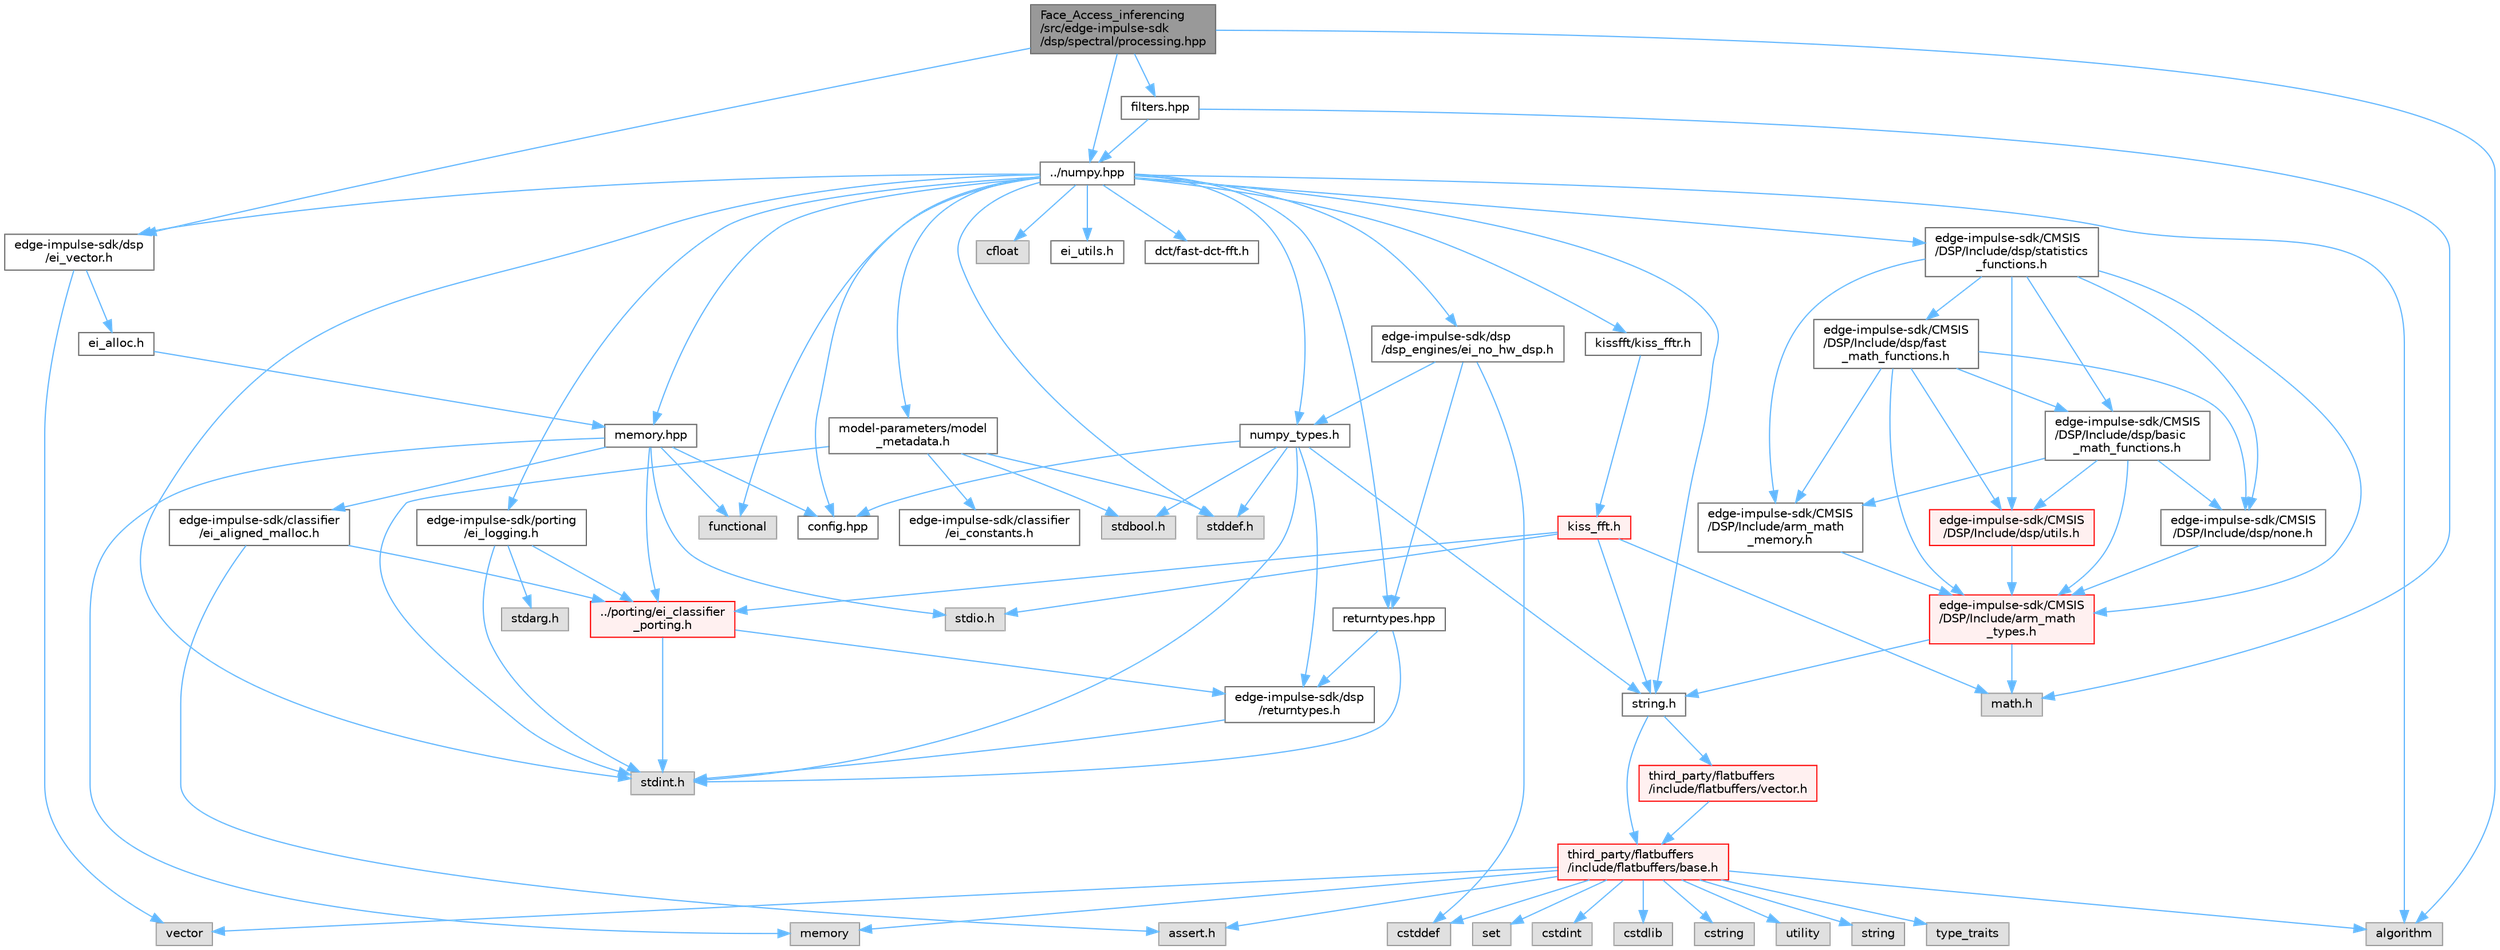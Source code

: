 digraph "Face_Access_inferencing/src/edge-impulse-sdk/dsp/spectral/processing.hpp"
{
 // LATEX_PDF_SIZE
  bgcolor="transparent";
  edge [fontname=Helvetica,fontsize=10,labelfontname=Helvetica,labelfontsize=10];
  node [fontname=Helvetica,fontsize=10,shape=box,height=0.2,width=0.4];
  Node1 [id="Node000001",label="Face_Access_inferencing\l/src/edge-impulse-sdk\l/dsp/spectral/processing.hpp",height=0.2,width=0.4,color="gray40", fillcolor="grey60", style="filled", fontcolor="black",tooltip=" "];
  Node1 -> Node2 [id="edge97_Node000001_Node000002",color="steelblue1",style="solid",tooltip=" "];
  Node2 [id="Node000002",label="edge-impulse-sdk/dsp\l/ei_vector.h",height=0.2,width=0.4,color="grey40", fillcolor="white", style="filled",URL="$ei__vector_8h.html",tooltip=" "];
  Node2 -> Node3 [id="edge98_Node000002_Node000003",color="steelblue1",style="solid",tooltip=" "];
  Node3 [id="Node000003",label="ei_alloc.h",height=0.2,width=0.4,color="grey40", fillcolor="white", style="filled",URL="$ei__alloc_8h.html",tooltip=" "];
  Node3 -> Node4 [id="edge99_Node000003_Node000004",color="steelblue1",style="solid",tooltip=" "];
  Node4 [id="Node000004",label="memory.hpp",height=0.2,width=0.4,color="grey40", fillcolor="white", style="filled",URL="$memory_8hpp.html",tooltip=" "];
  Node4 -> Node5 [id="edge100_Node000004_Node000005",color="steelblue1",style="solid",tooltip=" "];
  Node5 [id="Node000005",label="functional",height=0.2,width=0.4,color="grey60", fillcolor="#E0E0E0", style="filled",tooltip=" "];
  Node4 -> Node6 [id="edge101_Node000004_Node000006",color="steelblue1",style="solid",tooltip=" "];
  Node6 [id="Node000006",label="stdio.h",height=0.2,width=0.4,color="grey60", fillcolor="#E0E0E0", style="filled",tooltip=" "];
  Node4 -> Node7 [id="edge102_Node000004_Node000007",color="steelblue1",style="solid",tooltip=" "];
  Node7 [id="Node000007",label="memory",height=0.2,width=0.4,color="grey60", fillcolor="#E0E0E0", style="filled",tooltip=" "];
  Node4 -> Node8 [id="edge103_Node000004_Node000008",color="steelblue1",style="solid",tooltip=" "];
  Node8 [id="Node000008",label="../porting/ei_classifier\l_porting.h",height=0.2,width=0.4,color="red", fillcolor="#FFF0F0", style="filled",URL="$ei__classifier__porting_8h.html",tooltip=" "];
  Node8 -> Node9 [id="edge104_Node000008_Node000009",color="steelblue1",style="solid",tooltip=" "];
  Node9 [id="Node000009",label="stdint.h",height=0.2,width=0.4,color="grey60", fillcolor="#E0E0E0", style="filled",tooltip=" "];
  Node8 -> Node11 [id="edge105_Node000008_Node000011",color="steelblue1",style="solid",tooltip=" "];
  Node11 [id="Node000011",label="edge-impulse-sdk/dsp\l/returntypes.h",height=0.2,width=0.4,color="grey40", fillcolor="white", style="filled",URL="$returntypes_8h.html",tooltip=" "];
  Node11 -> Node9 [id="edge106_Node000011_Node000009",color="steelblue1",style="solid",tooltip=" "];
  Node4 -> Node12 [id="edge107_Node000004_Node000012",color="steelblue1",style="solid",tooltip=" "];
  Node12 [id="Node000012",label="edge-impulse-sdk/classifier\l/ei_aligned_malloc.h",height=0.2,width=0.4,color="grey40", fillcolor="white", style="filled",URL="$ei__aligned__malloc_8h.html",tooltip=" "];
  Node12 -> Node13 [id="edge108_Node000012_Node000013",color="steelblue1",style="solid",tooltip=" "];
  Node13 [id="Node000013",label="assert.h",height=0.2,width=0.4,color="grey60", fillcolor="#E0E0E0", style="filled",tooltip=" "];
  Node12 -> Node8 [id="edge109_Node000012_Node000008",color="steelblue1",style="solid",tooltip=" "];
  Node4 -> Node14 [id="edge110_Node000004_Node000014",color="steelblue1",style="solid",tooltip=" "];
  Node14 [id="Node000014",label="config.hpp",height=0.2,width=0.4,color="grey40", fillcolor="white", style="filled",URL="$config_8hpp.html",tooltip=" "];
  Node2 -> Node15 [id="edge111_Node000002_Node000015",color="steelblue1",style="solid",tooltip=" "];
  Node15 [id="Node000015",label="vector",height=0.2,width=0.4,color="grey60", fillcolor="#E0E0E0", style="filled",tooltip=" "];
  Node1 -> Node16 [id="edge112_Node000001_Node000016",color="steelblue1",style="solid",tooltip=" "];
  Node16 [id="Node000016",label="algorithm",height=0.2,width=0.4,color="grey60", fillcolor="#E0E0E0", style="filled",tooltip=" "];
  Node1 -> Node17 [id="edge113_Node000001_Node000017",color="steelblue1",style="solid",tooltip=" "];
  Node17 [id="Node000017",label="../numpy.hpp",height=0.2,width=0.4,color="grey40", fillcolor="white", style="filled",URL="$numpy_8hpp.html",tooltip=" "];
  Node17 -> Node9 [id="edge114_Node000017_Node000009",color="steelblue1",style="solid",tooltip=" "];
  Node17 -> Node18 [id="edge115_Node000017_Node000018",color="steelblue1",style="solid",tooltip=" "];
  Node18 [id="Node000018",label="string.h",height=0.2,width=0.4,color="grey40", fillcolor="white", style="filled",URL="$string_8h.html",tooltip=" "];
  Node18 -> Node19 [id="edge116_Node000018_Node000019",color="steelblue1",style="solid",tooltip=" "];
  Node19 [id="Node000019",label="third_party/flatbuffers\l/include/flatbuffers/base.h",height=0.2,width=0.4,color="red", fillcolor="#FFF0F0", style="filled",URL="$base_8h.html",tooltip=" "];
  Node19 -> Node13 [id="edge117_Node000019_Node000013",color="steelblue1",style="solid",tooltip=" "];
  Node19 -> Node20 [id="edge118_Node000019_Node000020",color="steelblue1",style="solid",tooltip=" "];
  Node20 [id="Node000020",label="cstdint",height=0.2,width=0.4,color="grey60", fillcolor="#E0E0E0", style="filled",tooltip=" "];
  Node19 -> Node21 [id="edge119_Node000019_Node000021",color="steelblue1",style="solid",tooltip=" "];
  Node21 [id="Node000021",label="cstddef",height=0.2,width=0.4,color="grey60", fillcolor="#E0E0E0", style="filled",tooltip=" "];
  Node19 -> Node22 [id="edge120_Node000019_Node000022",color="steelblue1",style="solid",tooltip=" "];
  Node22 [id="Node000022",label="cstdlib",height=0.2,width=0.4,color="grey60", fillcolor="#E0E0E0", style="filled",tooltip=" "];
  Node19 -> Node23 [id="edge121_Node000019_Node000023",color="steelblue1",style="solid",tooltip=" "];
  Node23 [id="Node000023",label="cstring",height=0.2,width=0.4,color="grey60", fillcolor="#E0E0E0", style="filled",tooltip=" "];
  Node19 -> Node24 [id="edge122_Node000019_Node000024",color="steelblue1",style="solid",tooltip=" "];
  Node24 [id="Node000024",label="utility",height=0.2,width=0.4,color="grey60", fillcolor="#E0E0E0", style="filled",tooltip=" "];
  Node19 -> Node25 [id="edge123_Node000019_Node000025",color="steelblue1",style="solid",tooltip=" "];
  Node25 [id="Node000025",label="string",height=0.2,width=0.4,color="grey60", fillcolor="#E0E0E0", style="filled",tooltip=" "];
  Node19 -> Node26 [id="edge124_Node000019_Node000026",color="steelblue1",style="solid",tooltip=" "];
  Node26 [id="Node000026",label="type_traits",height=0.2,width=0.4,color="grey60", fillcolor="#E0E0E0", style="filled",tooltip=" "];
  Node19 -> Node15 [id="edge125_Node000019_Node000015",color="steelblue1",style="solid",tooltip=" "];
  Node19 -> Node27 [id="edge126_Node000019_Node000027",color="steelblue1",style="solid",tooltip=" "];
  Node27 [id="Node000027",label="set",height=0.2,width=0.4,color="grey60", fillcolor="#E0E0E0", style="filled",tooltip=" "];
  Node19 -> Node16 [id="edge127_Node000019_Node000016",color="steelblue1",style="solid",tooltip=" "];
  Node19 -> Node7 [id="edge128_Node000019_Node000007",color="steelblue1",style="solid",tooltip=" "];
  Node18 -> Node29 [id="edge129_Node000018_Node000029",color="steelblue1",style="solid",tooltip=" "];
  Node29 [id="Node000029",label="third_party/flatbuffers\l/include/flatbuffers/vector.h",height=0.2,width=0.4,color="red", fillcolor="#FFF0F0", style="filled",URL="$vector_8h.html",tooltip=" "];
  Node29 -> Node19 [id="edge130_Node000029_Node000019",color="steelblue1",style="solid",tooltip=" "];
  Node17 -> Node33 [id="edge131_Node000017_Node000033",color="steelblue1",style="solid",tooltip=" "];
  Node33 [id="Node000033",label="stddef.h",height=0.2,width=0.4,color="grey60", fillcolor="#E0E0E0", style="filled",tooltip=" "];
  Node17 -> Node34 [id="edge132_Node000017_Node000034",color="steelblue1",style="solid",tooltip=" "];
  Node34 [id="Node000034",label="cfloat",height=0.2,width=0.4,color="grey60", fillcolor="#E0E0E0", style="filled",tooltip=" "];
  Node17 -> Node2 [id="edge133_Node000017_Node000002",color="steelblue1",style="solid",tooltip=" "];
  Node17 -> Node16 [id="edge134_Node000017_Node000016",color="steelblue1",style="solid",tooltip=" "];
  Node17 -> Node35 [id="edge135_Node000017_Node000035",color="steelblue1",style="solid",tooltip=" "];
  Node35 [id="Node000035",label="numpy_types.h",height=0.2,width=0.4,color="grey40", fillcolor="white", style="filled",URL="$numpy__types_8h.html",tooltip=" "];
  Node35 -> Node9 [id="edge136_Node000035_Node000009",color="steelblue1",style="solid",tooltip=" "];
  Node35 -> Node36 [id="edge137_Node000035_Node000036",color="steelblue1",style="solid",tooltip=" "];
  Node36 [id="Node000036",label="stdbool.h",height=0.2,width=0.4,color="grey60", fillcolor="#E0E0E0", style="filled",tooltip=" "];
  Node35 -> Node18 [id="edge138_Node000035_Node000018",color="steelblue1",style="solid",tooltip=" "];
  Node35 -> Node33 [id="edge139_Node000035_Node000033",color="steelblue1",style="solid",tooltip=" "];
  Node35 -> Node14 [id="edge140_Node000035_Node000014",color="steelblue1",style="solid",tooltip=" "];
  Node35 -> Node11 [id="edge141_Node000035_Node000011",color="steelblue1",style="solid",tooltip=" "];
  Node17 -> Node14 [id="edge142_Node000017_Node000014",color="steelblue1",style="solid",tooltip=" "];
  Node17 -> Node37 [id="edge143_Node000017_Node000037",color="steelblue1",style="solid",tooltip=" "];
  Node37 [id="Node000037",label="returntypes.hpp",height=0.2,width=0.4,color="grey40", fillcolor="white", style="filled",URL="$returntypes_8hpp.html",tooltip=" "];
  Node37 -> Node9 [id="edge144_Node000037_Node000009",color="steelblue1",style="solid",tooltip=" "];
  Node37 -> Node11 [id="edge145_Node000037_Node000011",color="steelblue1",style="solid",tooltip=" "];
  Node17 -> Node4 [id="edge146_Node000017_Node000004",color="steelblue1",style="solid",tooltip=" "];
  Node17 -> Node38 [id="edge147_Node000017_Node000038",color="steelblue1",style="solid",tooltip=" "];
  Node38 [id="Node000038",label="ei_utils.h",height=0.2,width=0.4,color="grey40", fillcolor="white", style="filled",URL="$ei__utils_8h.html",tooltip=" "];
  Node17 -> Node39 [id="edge148_Node000017_Node000039",color="steelblue1",style="solid",tooltip=" "];
  Node39 [id="Node000039",label="dct/fast-dct-fft.h",height=0.2,width=0.4,color="grey40", fillcolor="white", style="filled",URL="$fast-dct-fft_8h.html",tooltip=" "];
  Node17 -> Node40 [id="edge149_Node000017_Node000040",color="steelblue1",style="solid",tooltip=" "];
  Node40 [id="Node000040",label="kissfft/kiss_fftr.h",height=0.2,width=0.4,color="grey40", fillcolor="white", style="filled",URL="$_face___access__inferencing_2src_2edge-impulse-sdk_2dsp_2kissfft_2kiss__fftr_8h.html",tooltip=" "];
  Node40 -> Node41 [id="edge150_Node000040_Node000041",color="steelblue1",style="solid",tooltip=" "];
  Node41 [id="Node000041",label="kiss_fft.h",height=0.2,width=0.4,color="red", fillcolor="#FFF0F0", style="filled",URL="$_face___access__inferencing_2src_2edge-impulse-sdk_2dsp_2kissfft_2kiss__fft_8h.html",tooltip=" "];
  Node41 -> Node6 [id="edge151_Node000041_Node000006",color="steelblue1",style="solid",tooltip=" "];
  Node41 -> Node42 [id="edge152_Node000041_Node000042",color="steelblue1",style="solid",tooltip=" "];
  Node42 [id="Node000042",label="math.h",height=0.2,width=0.4,color="grey60", fillcolor="#E0E0E0", style="filled",tooltip=" "];
  Node41 -> Node18 [id="edge153_Node000041_Node000018",color="steelblue1",style="solid",tooltip=" "];
  Node41 -> Node8 [id="edge154_Node000041_Node000008",color="steelblue1",style="solid",tooltip=" "];
  Node17 -> Node43 [id="edge155_Node000017_Node000043",color="steelblue1",style="solid",tooltip=" "];
  Node43 [id="Node000043",label="edge-impulse-sdk/porting\l/ei_logging.h",height=0.2,width=0.4,color="grey40", fillcolor="white", style="filled",URL="$ei__logging_8h.html",tooltip=" "];
  Node43 -> Node9 [id="edge156_Node000043_Node000009",color="steelblue1",style="solid",tooltip=" "];
  Node43 -> Node44 [id="edge157_Node000043_Node000044",color="steelblue1",style="solid",tooltip=" "];
  Node44 [id="Node000044",label="stdarg.h",height=0.2,width=0.4,color="grey60", fillcolor="#E0E0E0", style="filled",tooltip=" "];
  Node43 -> Node8 [id="edge158_Node000043_Node000008",color="steelblue1",style="solid",tooltip=" "];
  Node17 -> Node45 [id="edge159_Node000017_Node000045",color="steelblue1",style="solid",tooltip=" "];
  Node45 [id="Node000045",label="model-parameters/model\l_metadata.h",height=0.2,width=0.4,color="grey40", fillcolor="white", style="filled",URL="$model__metadata_8h.html",tooltip=" "];
  Node45 -> Node9 [id="edge160_Node000045_Node000009",color="steelblue1",style="solid",tooltip=" "];
  Node45 -> Node36 [id="edge161_Node000045_Node000036",color="steelblue1",style="solid",tooltip=" "];
  Node45 -> Node33 [id="edge162_Node000045_Node000033",color="steelblue1",style="solid",tooltip=" "];
  Node45 -> Node46 [id="edge163_Node000045_Node000046",color="steelblue1",style="solid",tooltip=" "];
  Node46 [id="Node000046",label="edge-impulse-sdk/classifier\l/ei_constants.h",height=0.2,width=0.4,color="grey40", fillcolor="white", style="filled",URL="$ei__constants_8h.html",tooltip=" "];
  Node17 -> Node47 [id="edge164_Node000017_Node000047",color="steelblue1",style="solid",tooltip=" "];
  Node47 [id="Node000047",label="edge-impulse-sdk/dsp\l/dsp_engines/ei_no_hw_dsp.h",height=0.2,width=0.4,color="grey40", fillcolor="white", style="filled",URL="$ei__no__hw__dsp_8h.html",tooltip=" "];
  Node47 -> Node21 [id="edge165_Node000047_Node000021",color="steelblue1",style="solid",tooltip=" "];
  Node47 -> Node37 [id="edge166_Node000047_Node000037",color="steelblue1",style="solid",tooltip=" "];
  Node47 -> Node35 [id="edge167_Node000047_Node000035",color="steelblue1",style="solid",tooltip=" "];
  Node17 -> Node48 [id="edge168_Node000017_Node000048",color="steelblue1",style="solid",tooltip=" "];
  Node48 [id="Node000048",label="edge-impulse-sdk/CMSIS\l/DSP/Include/dsp/statistics\l_functions.h",height=0.2,width=0.4,color="grey40", fillcolor="white", style="filled",URL="$statistics__functions_8h.html",tooltip=" "];
  Node48 -> Node49 [id="edge169_Node000048_Node000049",color="steelblue1",style="solid",tooltip=" "];
  Node49 [id="Node000049",label="edge-impulse-sdk/CMSIS\l/DSP/Include/arm_math\l_types.h",height=0.2,width=0.4,color="red", fillcolor="#FFF0F0", style="filled",URL="$arm__math__types_8h.html",tooltip=" "];
  Node49 -> Node18 [id="edge170_Node000049_Node000018",color="steelblue1",style="solid",tooltip=" "];
  Node49 -> Node42 [id="edge171_Node000049_Node000042",color="steelblue1",style="solid",tooltip=" "];
  Node48 -> Node53 [id="edge172_Node000048_Node000053",color="steelblue1",style="solid",tooltip=" "];
  Node53 [id="Node000053",label="edge-impulse-sdk/CMSIS\l/DSP/Include/arm_math\l_memory.h",height=0.2,width=0.4,color="grey40", fillcolor="white", style="filled",URL="$arm__math__memory_8h.html",tooltip=" "];
  Node53 -> Node49 [id="edge173_Node000053_Node000049",color="steelblue1",style="solid",tooltip=" "];
  Node48 -> Node54 [id="edge174_Node000048_Node000054",color="steelblue1",style="solid",tooltip=" "];
  Node54 [id="Node000054",label="edge-impulse-sdk/CMSIS\l/DSP/Include/dsp/none.h",height=0.2,width=0.4,color="grey40", fillcolor="white", style="filled",URL="$none_8h.html",tooltip=" "];
  Node54 -> Node49 [id="edge175_Node000054_Node000049",color="steelblue1",style="solid",tooltip=" "];
  Node48 -> Node55 [id="edge176_Node000048_Node000055",color="steelblue1",style="solid",tooltip=" "];
  Node55 [id="Node000055",label="edge-impulse-sdk/CMSIS\l/DSP/Include/dsp/utils.h",height=0.2,width=0.4,color="red", fillcolor="#FFF0F0", style="filled",URL="$utils_8h.html",tooltip=" "];
  Node55 -> Node49 [id="edge177_Node000055_Node000049",color="steelblue1",style="solid",tooltip=" "];
  Node48 -> Node56 [id="edge178_Node000048_Node000056",color="steelblue1",style="solid",tooltip=" "];
  Node56 [id="Node000056",label="edge-impulse-sdk/CMSIS\l/DSP/Include/dsp/basic\l_math_functions.h",height=0.2,width=0.4,color="grey40", fillcolor="white", style="filled",URL="$basic__math__functions_8h.html",tooltip=" "];
  Node56 -> Node49 [id="edge179_Node000056_Node000049",color="steelblue1",style="solid",tooltip=" "];
  Node56 -> Node53 [id="edge180_Node000056_Node000053",color="steelblue1",style="solid",tooltip=" "];
  Node56 -> Node54 [id="edge181_Node000056_Node000054",color="steelblue1",style="solid",tooltip=" "];
  Node56 -> Node55 [id="edge182_Node000056_Node000055",color="steelblue1",style="solid",tooltip=" "];
  Node48 -> Node57 [id="edge183_Node000048_Node000057",color="steelblue1",style="solid",tooltip=" "];
  Node57 [id="Node000057",label="edge-impulse-sdk/CMSIS\l/DSP/Include/dsp/fast\l_math_functions.h",height=0.2,width=0.4,color="grey40", fillcolor="white", style="filled",URL="$fast__math__functions_8h.html",tooltip=" "];
  Node57 -> Node49 [id="edge184_Node000057_Node000049",color="steelblue1",style="solid",tooltip=" "];
  Node57 -> Node53 [id="edge185_Node000057_Node000053",color="steelblue1",style="solid",tooltip=" "];
  Node57 -> Node54 [id="edge186_Node000057_Node000054",color="steelblue1",style="solid",tooltip=" "];
  Node57 -> Node55 [id="edge187_Node000057_Node000055",color="steelblue1",style="solid",tooltip=" "];
  Node57 -> Node56 [id="edge188_Node000057_Node000056",color="steelblue1",style="solid",tooltip=" "];
  Node17 -> Node5 [id="edge189_Node000017_Node000005",color="steelblue1",style="solid",tooltip=" "];
  Node1 -> Node58 [id="edge190_Node000001_Node000058",color="steelblue1",style="solid",tooltip=" "];
  Node58 [id="Node000058",label="filters.hpp",height=0.2,width=0.4,color="grey40", fillcolor="white", style="filled",URL="$filters_8hpp.html",tooltip=" "];
  Node58 -> Node42 [id="edge191_Node000058_Node000042",color="steelblue1",style="solid",tooltip=" "];
  Node58 -> Node17 [id="edge192_Node000058_Node000017",color="steelblue1",style="solid",tooltip=" "];
}
